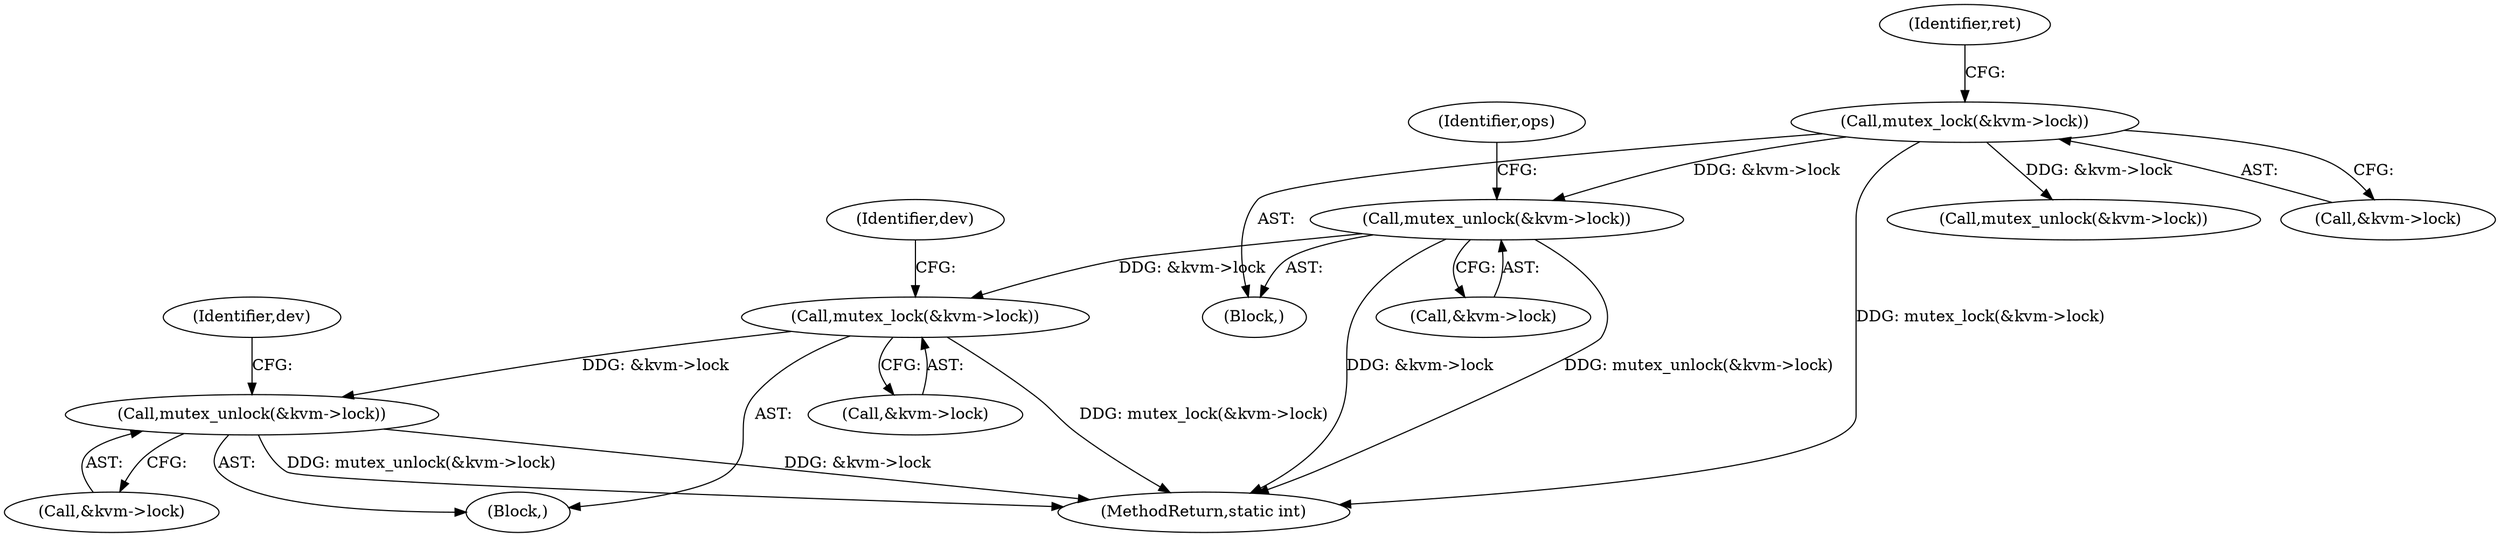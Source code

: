 digraph "0_linux_a0f1d21c1ccb1da66629627a74059dd7f5ac9c61@API" {
"1000242" [label="(Call,mutex_unlock(&kvm->lock))"];
"1000232" [label="(Call,mutex_lock(&kvm->lock))"];
"1000204" [label="(Call,mutex_unlock(&kvm->lock))"];
"1000169" [label="(Call,mutex_lock(&kvm->lock))"];
"1000240" [label="(Identifier,dev)"];
"1000231" [label="(Block,)"];
"1000260" [label="(MethodReturn,static int)"];
"1000186" [label="(Call,mutex_unlock(&kvm->lock))"];
"1000204" [label="(Call,mutex_unlock(&kvm->lock))"];
"1000205" [label="(Call,&kvm->lock)"];
"1000170" [label="(Call,&kvm->lock)"];
"1000232" [label="(Call,mutex_lock(&kvm->lock))"];
"1000242" [label="(Call,mutex_unlock(&kvm->lock))"];
"1000211" [label="(Identifier,ops)"];
"1000175" [label="(Identifier,ret)"];
"1000248" [label="(Identifier,dev)"];
"1000233" [label="(Call,&kvm->lock)"];
"1000243" [label="(Call,&kvm->lock)"];
"1000103" [label="(Block,)"];
"1000169" [label="(Call,mutex_lock(&kvm->lock))"];
"1000242" -> "1000231"  [label="AST: "];
"1000242" -> "1000243"  [label="CFG: "];
"1000243" -> "1000242"  [label="AST: "];
"1000248" -> "1000242"  [label="CFG: "];
"1000242" -> "1000260"  [label="DDG: mutex_unlock(&kvm->lock)"];
"1000242" -> "1000260"  [label="DDG: &kvm->lock"];
"1000232" -> "1000242"  [label="DDG: &kvm->lock"];
"1000232" -> "1000231"  [label="AST: "];
"1000232" -> "1000233"  [label="CFG: "];
"1000233" -> "1000232"  [label="AST: "];
"1000240" -> "1000232"  [label="CFG: "];
"1000232" -> "1000260"  [label="DDG: mutex_lock(&kvm->lock)"];
"1000204" -> "1000232"  [label="DDG: &kvm->lock"];
"1000204" -> "1000103"  [label="AST: "];
"1000204" -> "1000205"  [label="CFG: "];
"1000205" -> "1000204"  [label="AST: "];
"1000211" -> "1000204"  [label="CFG: "];
"1000204" -> "1000260"  [label="DDG: &kvm->lock"];
"1000204" -> "1000260"  [label="DDG: mutex_unlock(&kvm->lock)"];
"1000169" -> "1000204"  [label="DDG: &kvm->lock"];
"1000169" -> "1000103"  [label="AST: "];
"1000169" -> "1000170"  [label="CFG: "];
"1000170" -> "1000169"  [label="AST: "];
"1000175" -> "1000169"  [label="CFG: "];
"1000169" -> "1000260"  [label="DDG: mutex_lock(&kvm->lock)"];
"1000169" -> "1000186"  [label="DDG: &kvm->lock"];
}
